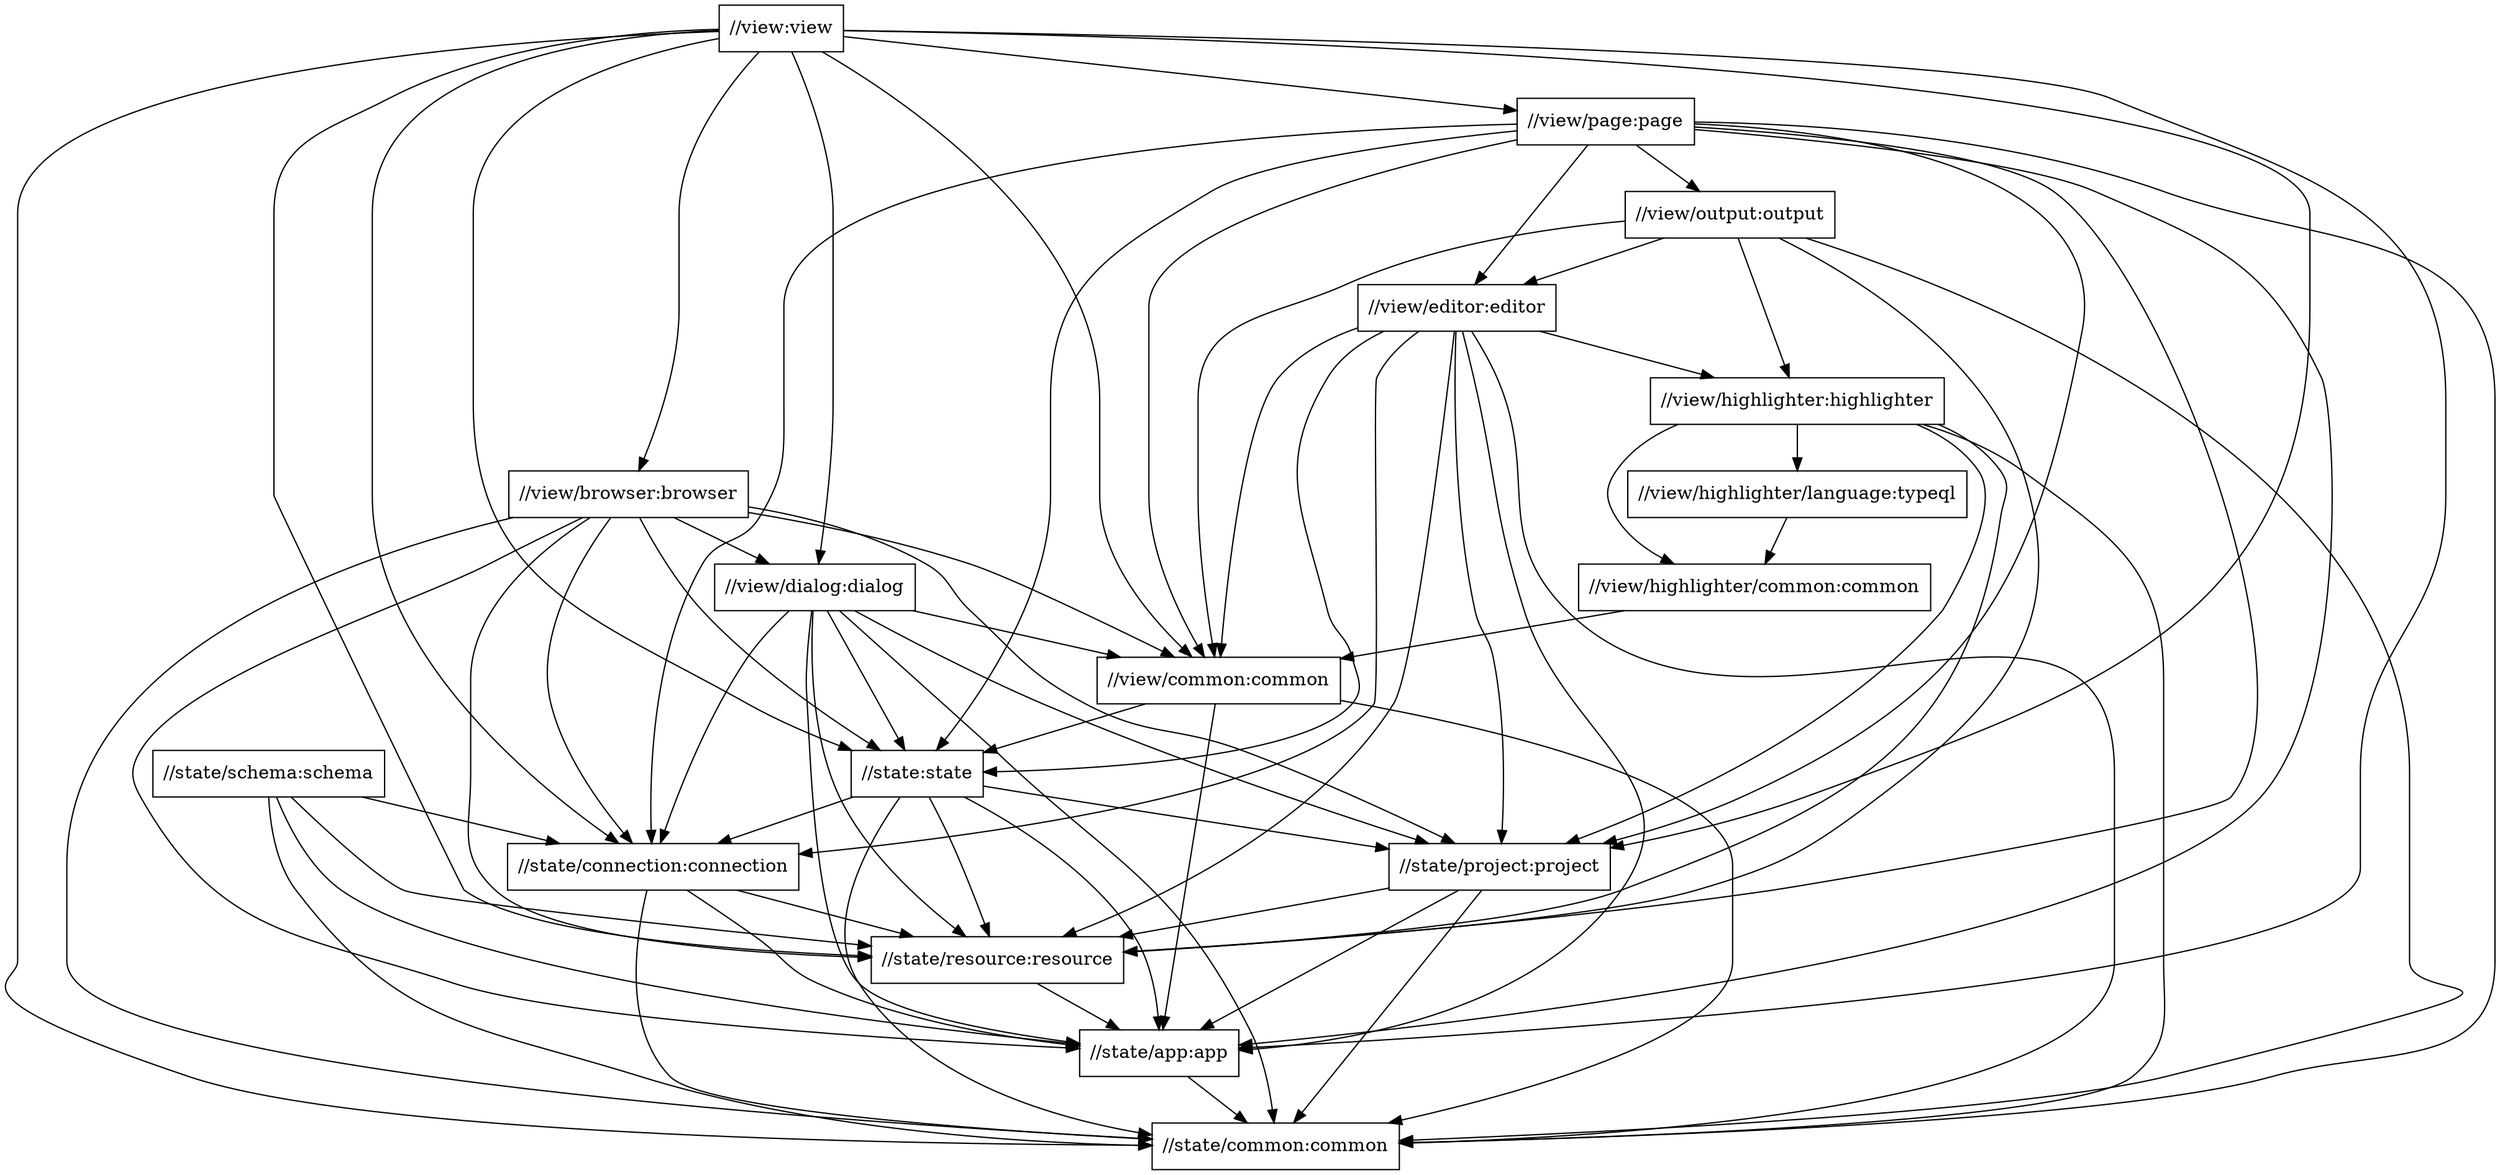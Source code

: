digraph mygraph {
  node [shape=box];
  "//view:view"
  "//view:view" -> "//state:state"
  "//view:view" -> "//state/app:app"
  "//view:view" -> "//state/common:common"
  "//view:view" -> "//state/connection:connection"
  "//view:view" -> "//state/project:project"
  "//view:view" -> "//state/resource:resource"
  "//view:view" -> "//view/browser:browser"
  "//view:view" -> "//view/common:common"
  "//view:view" -> "//view/dialog:dialog"
  "//view:view" -> "//view/page:page"
  "//view/page:page"
  "//view/page:page" -> "//state:state"
  "//view/page:page" -> "//state/app:app"
  "//view/page:page" -> "//state/common:common"
  "//view/page:page" -> "//state/connection:connection"
  "//view/page:page" -> "//state/project:project"
  "//view/page:page" -> "//state/resource:resource"
  "//view/page:page" -> "//view/common:common"
  "//view/page:page" -> "//view/editor:editor"
  "//view/page:page" -> "//view/output:output"
  "//view/output:output"
  "//view/output:output" -> "//state/common:common"
  "//view/output:output" -> "//state/resource:resource"
  "//view/output:output" -> "//view/common:common"
  "//view/output:output" -> "//view/editor:editor"
  "//view/output:output" -> "//view/highlighter:highlighter"
  "//view/editor:editor"
  "//view/editor:editor" -> "//state:state"
  "//view/editor:editor" -> "//state/app:app"
  "//view/editor:editor" -> "//state/common:common"
  "//view/editor:editor" -> "//state/connection:connection"
  "//view/editor:editor" -> "//state/project:project"
  "//view/editor:editor" -> "//state/resource:resource"
  "//view/editor:editor" -> "//view/common:common"
  "//view/editor:editor" -> "//view/highlighter:highlighter"
  "//view/highlighter:highlighter"
  "//view/highlighter:highlighter" -> "//state/common:common"
  "//view/highlighter:highlighter" -> "//state/project:project"
  "//view/highlighter:highlighter" -> "//state/resource:resource"
  "//view/highlighter:highlighter" -> "//view/highlighter/common:common"
  "//view/highlighter:highlighter" -> "//view/highlighter/language:typeql"
  "//view/highlighter/language:typeql"
  "//view/highlighter/language:typeql" -> "//view/highlighter/common:common"
  "//view/highlighter/common:common"
  "//view/highlighter/common:common" -> "//view/common:common"
  "//view/browser:browser"
  "//view/browser:browser" -> "//state:state"
  "//view/browser:browser" -> "//state/app:app"
  "//view/browser:browser" -> "//state/common:common"
  "//view/browser:browser" -> "//state/connection:connection"
  "//view/browser:browser" -> "//state/project:project"
  "//view/browser:browser" -> "//state/resource:resource"
  "//view/browser:browser" -> "//view/common:common"
  "//view/browser:browser" -> "//view/dialog:dialog"
  "//view/dialog:dialog"
  "//view/dialog:dialog" -> "//state:state"
  "//view/dialog:dialog" -> "//state/app:app"
  "//view/dialog:dialog" -> "//state/common:common"
  "//view/dialog:dialog" -> "//state/connection:connection"
  "//view/dialog:dialog" -> "//state/project:project"
  "//view/dialog:dialog" -> "//state/resource:resource"
  "//view/dialog:dialog" -> "//view/common:common"
  "//view/common:common"
  "//view/common:common" -> "//state/common:common"
  "//view/common:common" -> "//state:state"
  "//view/common:common" -> "//state/app:app"
  "//state:state"
  "//state:state" -> "//state/app:app"
  "//state:state" -> "//state/common:common"
  "//state:state" -> "//state/connection:connection"
  "//state:state" -> "//state/project:project"
  "//state:state" -> "//state/resource:resource"
  "//state/schema:schema"
  "//state/schema:schema" -> "//state/app:app"
  "//state/schema:schema" -> "//state/common:common"
  "//state/schema:schema" -> "//state/connection:connection"
  "//state/schema:schema" -> "//state/resource:resource"
  "//state/connection:connection"
  "//state/connection:connection" -> "//state/app:app"
  "//state/connection:connection" -> "//state/common:common"
  "//state/connection:connection" -> "//state/resource:resource"
  "//state/project:project"
  "//state/project:project" -> "//state/app:app"
  "//state/project:project" -> "//state/common:common"
  "//state/project:project" -> "//state/resource:resource"
  "//state/resource:resource"
  "//state/resource:resource" -> "//state/app:app"
  "//state/app:app"
  "//state/app:app" -> "//state/common:common"
  "//state/common:common"
}
